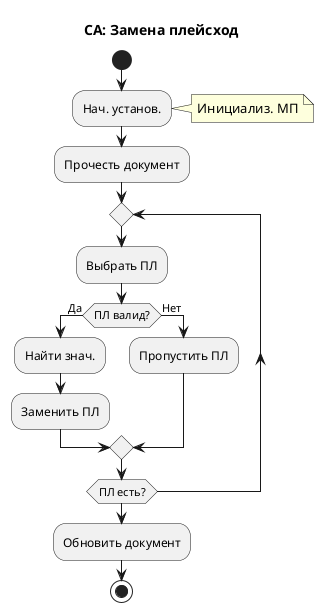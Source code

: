 ﻿@startuml 
start 
title СА: Замена плейсход

:Нач. установ.; 
    note right
        Инициализ. МП
    end note
:Прочесть документ;
repeat
  :Выбрать ПЛ;
  if (ПЛ валид?) then (Да)
    :Найти знач.;
    :Заменить ПЛ;
  else (Нет)
    :Пропустить ПЛ;
  endif
repeat while (ПЛ есть?)
:Обновить документ;
stop
@enduml
